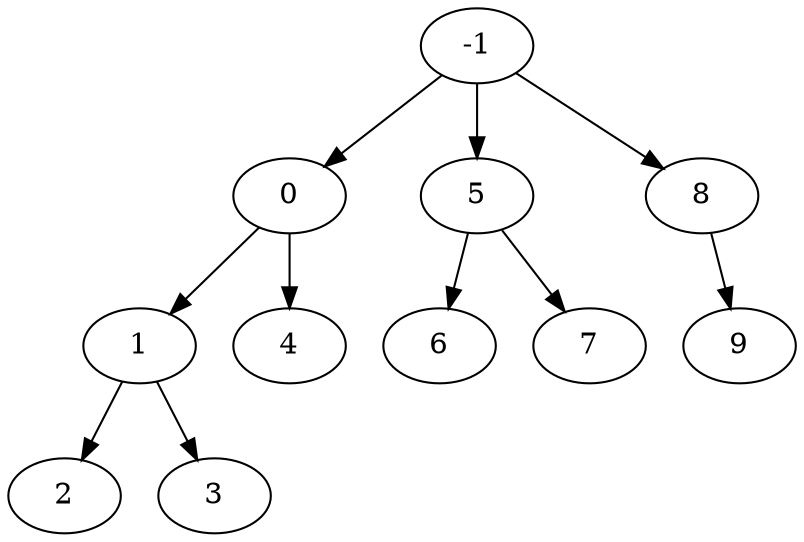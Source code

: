 digraph {
  "0"
  "-1" -> "0"
  "1"
  "0" -> "1"
  "2"
  "1" -> "2"
  "3"
  "1" -> "3"
  "4"
  "0" -> "4"
  "5"
  "-1" -> "5"
  "6"
  "5" -> "6"
  "7"
  "5" -> "7"
  "8"
  "-1" -> "8"
  "9"
  "8" -> "9"
}
